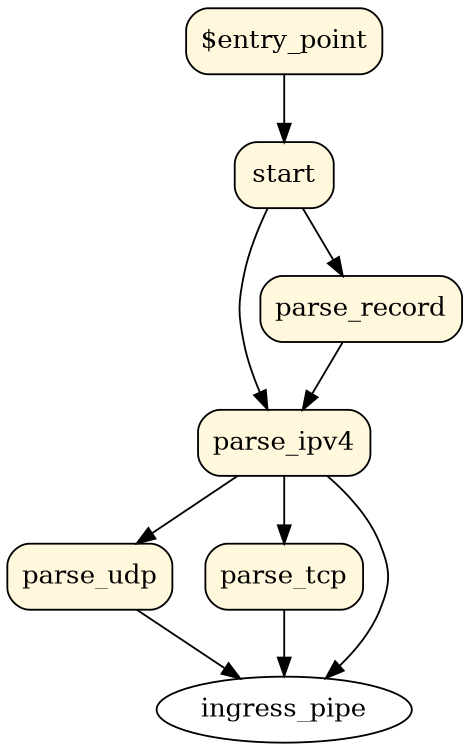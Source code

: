 digraph parser {
size="8,5"
State0x83e1e00 [shape=record, style="filled,rounded", fillcolor=cornsilk, label="{parse_ipv4}"];
State0x9649700 [shape=record, style="filled,rounded", fillcolor=cornsilk, label="{parse_udp}"];
State0x96498c0 [shape=record, style="filled,rounded", fillcolor=cornsilk, label="{parse_tcp}"];
State0x970a380 [shape=record, style="filled,rounded", fillcolor=cornsilk, label="{parse_record}"];
State0xc31e1c0 [shape=record, style="filled,rounded", fillcolor=cornsilk, label="{start}"];
State0xc31e540 [shape=record, style="filled,rounded", fillcolor=cornsilk, label="{\$entry_point}"];
State0xc31e540 -> State0xc31e1c0 [  ]
State0xc31e1c0 -> State0x970a380 [  ]
State0xc31e1c0 -> State0x83e1e00 [  ]
State0x970a380 -> State0x83e1e00 [  ]
State0x83e1e00 -> State0x96498c0 [  ]
State0x83e1e00 -> State0x9649700 [  ]
State0x83e1e00 -> ingress_pipe [  ]
State0x9649700 -> ingress_pipe [  ]
State0x96498c0 -> ingress_pipe [  ]
}
